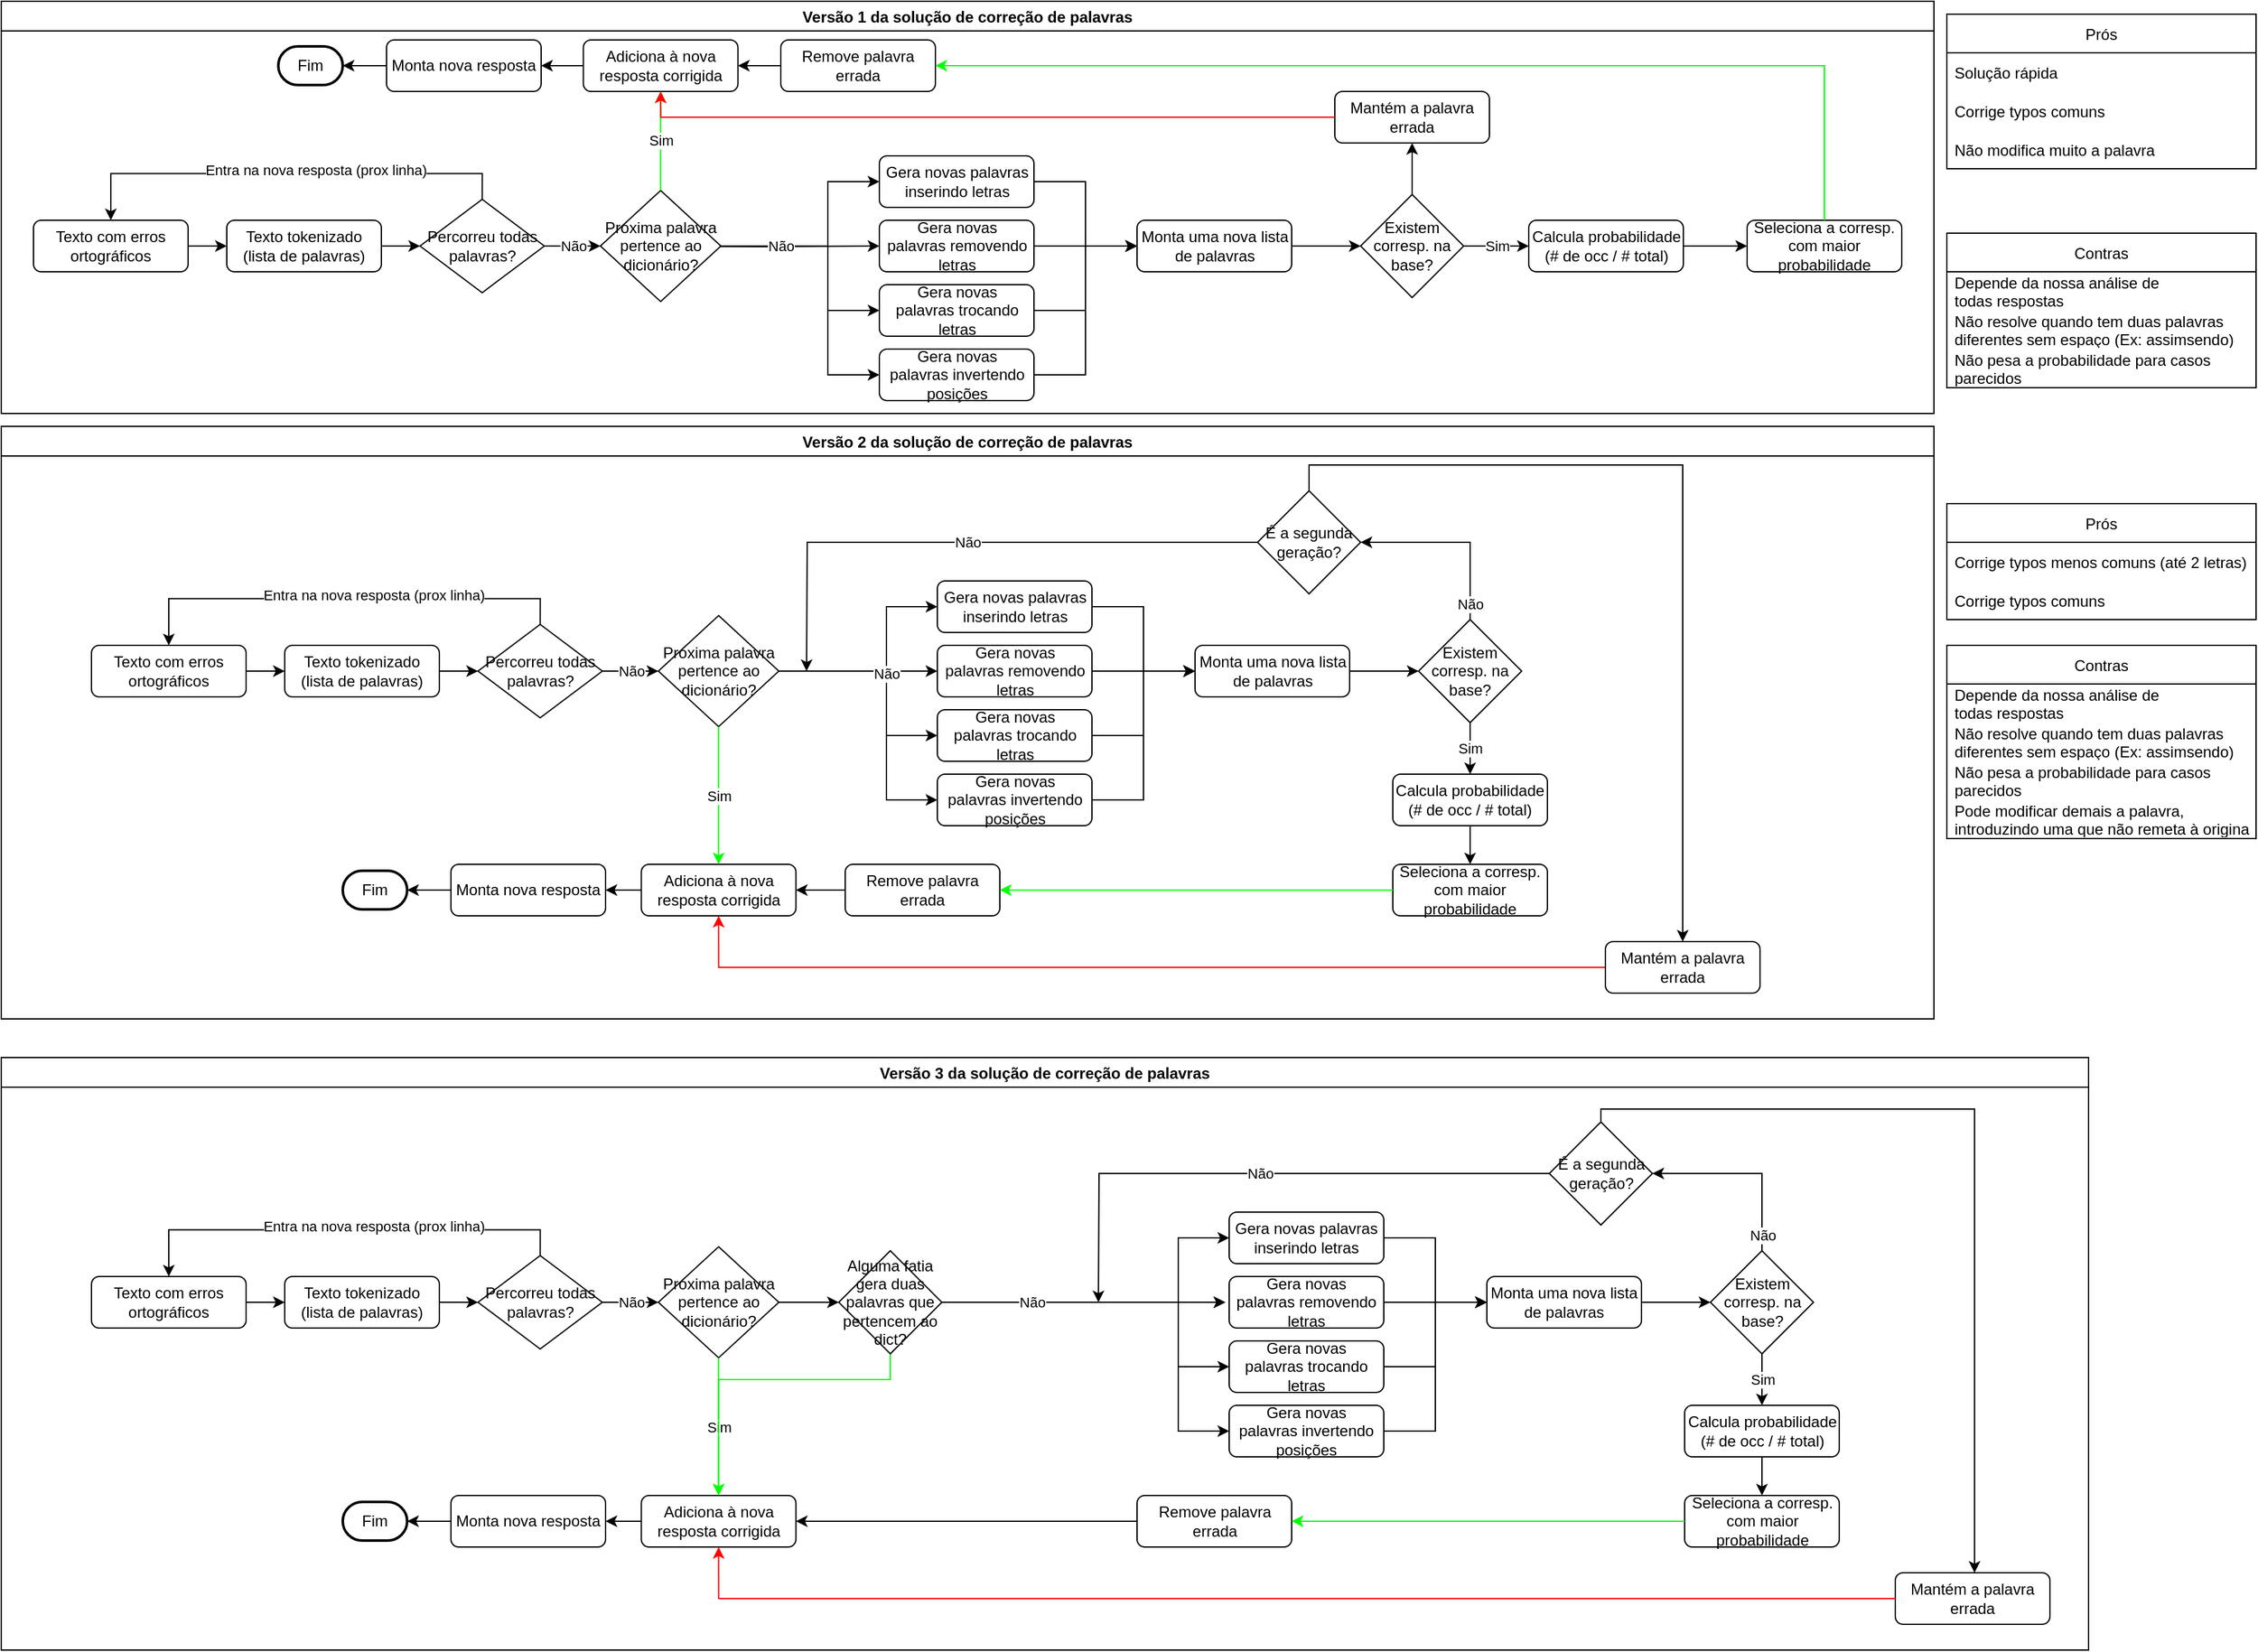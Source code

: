 <mxfile version="18.0.5" type="github">
  <diagram id="C5RBs43oDa-KdzZeNtuy" name="Page-1">
    <mxGraphModel dx="2062" dy="786" grid="1" gridSize="10" guides="1" tooltips="1" connect="1" arrows="1" fold="1" page="1" pageScale="1" pageWidth="827" pageHeight="1169" math="0" shadow="0">
      <root>
        <mxCell id="WIyWlLk6GJQsqaUBKTNV-0" />
        <mxCell id="WIyWlLk6GJQsqaUBKTNV-1" parent="WIyWlLk6GJQsqaUBKTNV-0" />
        <mxCell id="jRyCR43cnehhy56EYuYg-52" value="Versão 1 da solução de correção de palavras" style="swimlane;startSize=23;" vertex="1" parent="WIyWlLk6GJQsqaUBKTNV-1">
          <mxGeometry x="110" y="20" width="1500" height="320" as="geometry">
            <mxRectangle x="190" y="20" width="90" height="23" as="alternateBounds" />
          </mxGeometry>
        </mxCell>
        <mxCell id="WIyWlLk6GJQsqaUBKTNV-3" value="Texto com erros ortográficos" style="rounded=1;whiteSpace=wrap;html=1;fontSize=12;glass=0;strokeWidth=1;shadow=0;" parent="jRyCR43cnehhy56EYuYg-52" vertex="1">
          <mxGeometry x="25" y="170" width="120" height="40" as="geometry" />
        </mxCell>
        <mxCell id="jRyCR43cnehhy56EYuYg-1" value="Texto tokenizado (lista de palavras)" style="rounded=1;whiteSpace=wrap;html=1;fontSize=12;glass=0;strokeWidth=1;shadow=0;" vertex="1" parent="jRyCR43cnehhy56EYuYg-52">
          <mxGeometry x="175" y="170" width="120" height="40" as="geometry" />
        </mxCell>
        <mxCell id="jRyCR43cnehhy56EYuYg-2" value="" style="edgeStyle=orthogonalEdgeStyle;rounded=0;orthogonalLoop=1;jettySize=auto;html=1;" edge="1" parent="jRyCR43cnehhy56EYuYg-52" source="WIyWlLk6GJQsqaUBKTNV-3" target="jRyCR43cnehhy56EYuYg-1">
          <mxGeometry relative="1" as="geometry" />
        </mxCell>
        <mxCell id="jRyCR43cnehhy56EYuYg-9" style="edgeStyle=orthogonalEdgeStyle;rounded=0;orthogonalLoop=1;jettySize=auto;html=1;exitX=0.5;exitY=0;exitDx=0;exitDy=0;entryX=0.5;entryY=0;entryDx=0;entryDy=0;" edge="1" parent="jRyCR43cnehhy56EYuYg-52" source="jRyCR43cnehhy56EYuYg-5" target="WIyWlLk6GJQsqaUBKTNV-3">
          <mxGeometry relative="1" as="geometry" />
        </mxCell>
        <mxCell id="jRyCR43cnehhy56EYuYg-10" value="Entra na nova resposta (prox linha)" style="edgeLabel;html=1;align=center;verticalAlign=middle;resizable=0;points=[];" vertex="1" connectable="0" parent="jRyCR43cnehhy56EYuYg-9">
          <mxGeometry x="-0.128" y="-3" relative="1" as="geometry">
            <mxPoint as="offset" />
          </mxGeometry>
        </mxCell>
        <mxCell id="jRyCR43cnehhy56EYuYg-5" value="Percorreu todas palavras?" style="rhombus;whiteSpace=wrap;html=1;" vertex="1" parent="jRyCR43cnehhy56EYuYg-52">
          <mxGeometry x="325" y="153.75" width="96.5" height="72.5" as="geometry" />
        </mxCell>
        <mxCell id="jRyCR43cnehhy56EYuYg-4" value="" style="edgeStyle=orthogonalEdgeStyle;rounded=0;orthogonalLoop=1;jettySize=auto;html=1;entryX=0;entryY=0.5;entryDx=0;entryDy=0;" edge="1" parent="jRyCR43cnehhy56EYuYg-52" source="jRyCR43cnehhy56EYuYg-1" target="jRyCR43cnehhy56EYuYg-5">
          <mxGeometry relative="1" as="geometry">
            <mxPoint x="395" y="190" as="targetPoint" />
          </mxGeometry>
        </mxCell>
        <mxCell id="jRyCR43cnehhy56EYuYg-6" value="Gera novas palavras inserindo letras" style="rounded=1;whiteSpace=wrap;html=1;" vertex="1" parent="jRyCR43cnehhy56EYuYg-52">
          <mxGeometry x="681.5" y="120" width="120" height="40" as="geometry" />
        </mxCell>
        <mxCell id="jRyCR43cnehhy56EYuYg-11" value="Gera novas palavras&amp;nbsp;removendo letras" style="rounded=1;whiteSpace=wrap;html=1;" vertex="1" parent="jRyCR43cnehhy56EYuYg-52">
          <mxGeometry x="681.5" y="170" width="120" height="40" as="geometry" />
        </mxCell>
        <mxCell id="jRyCR43cnehhy56EYuYg-12" value="Gera novas palavras&amp;nbsp;trocando letras" style="rounded=1;whiteSpace=wrap;html=1;" vertex="1" parent="jRyCR43cnehhy56EYuYg-52">
          <mxGeometry x="681.5" y="220" width="120" height="40" as="geometry" />
        </mxCell>
        <mxCell id="jRyCR43cnehhy56EYuYg-15" value="Gera novas palavras&amp;nbsp;invertendo posições" style="rounded=1;whiteSpace=wrap;html=1;" vertex="1" parent="jRyCR43cnehhy56EYuYg-52">
          <mxGeometry x="681.5" y="270" width="120" height="40" as="geometry" />
        </mxCell>
        <mxCell id="jRyCR43cnehhy56EYuYg-17" value="Monta uma nova lista de palavras" style="rounded=1;whiteSpace=wrap;html=1;" vertex="1" parent="jRyCR43cnehhy56EYuYg-52">
          <mxGeometry x="881.5" y="170" width="120" height="40" as="geometry" />
        </mxCell>
        <mxCell id="jRyCR43cnehhy56EYuYg-21" style="edgeStyle=orthogonalEdgeStyle;rounded=0;orthogonalLoop=1;jettySize=auto;html=1;exitX=1;exitY=0.5;exitDx=0;exitDy=0;entryX=0;entryY=0.5;entryDx=0;entryDy=0;" edge="1" parent="jRyCR43cnehhy56EYuYg-52" source="jRyCR43cnehhy56EYuYg-6" target="jRyCR43cnehhy56EYuYg-17">
          <mxGeometry relative="1" as="geometry" />
        </mxCell>
        <mxCell id="jRyCR43cnehhy56EYuYg-20" style="edgeStyle=orthogonalEdgeStyle;rounded=0;orthogonalLoop=1;jettySize=auto;html=1;exitX=1;exitY=0.5;exitDx=0;exitDy=0;entryX=0;entryY=0.5;entryDx=0;entryDy=0;" edge="1" parent="jRyCR43cnehhy56EYuYg-52" source="jRyCR43cnehhy56EYuYg-11" target="jRyCR43cnehhy56EYuYg-17">
          <mxGeometry relative="1" as="geometry" />
        </mxCell>
        <mxCell id="jRyCR43cnehhy56EYuYg-19" value="" style="edgeStyle=orthogonalEdgeStyle;rounded=0;orthogonalLoop=1;jettySize=auto;html=1;entryX=0;entryY=0.5;entryDx=0;entryDy=0;" edge="1" parent="jRyCR43cnehhy56EYuYg-52" source="jRyCR43cnehhy56EYuYg-12" target="jRyCR43cnehhy56EYuYg-17">
          <mxGeometry relative="1" as="geometry" />
        </mxCell>
        <mxCell id="jRyCR43cnehhy56EYuYg-18" style="edgeStyle=orthogonalEdgeStyle;rounded=0;orthogonalLoop=1;jettySize=auto;html=1;exitX=1;exitY=0.5;exitDx=0;exitDy=0;entryX=0;entryY=0.5;entryDx=0;entryDy=0;" edge="1" parent="jRyCR43cnehhy56EYuYg-52" source="jRyCR43cnehhy56EYuYg-15" target="jRyCR43cnehhy56EYuYg-17">
          <mxGeometry relative="1" as="geometry" />
        </mxCell>
        <mxCell id="jRyCR43cnehhy56EYuYg-30" style="edgeStyle=orthogonalEdgeStyle;rounded=0;orthogonalLoop=1;jettySize=auto;html=1;exitX=1;exitY=0.5;exitDx=0;exitDy=0;entryX=0;entryY=0.5;entryDx=0;entryDy=0;" edge="1" parent="jRyCR43cnehhy56EYuYg-52" target="jRyCR43cnehhy56EYuYg-11">
          <mxGeometry relative="1" as="geometry">
            <mxPoint x="495" y="190.005" as="sourcePoint" />
            <mxPoint x="671.5" y="150" as="targetPoint" />
            <Array as="points" />
          </mxGeometry>
        </mxCell>
        <mxCell id="jRyCR43cnehhy56EYuYg-31" style="edgeStyle=orthogonalEdgeStyle;rounded=0;orthogonalLoop=1;jettySize=auto;html=1;exitX=1;exitY=0.5;exitDx=0;exitDy=0;" edge="1" parent="jRyCR43cnehhy56EYuYg-52" target="jRyCR43cnehhy56EYuYg-6">
          <mxGeometry relative="1" as="geometry">
            <mxPoint x="495" y="190.005" as="sourcePoint" />
            <Array as="points">
              <mxPoint x="641.5" y="190" />
              <mxPoint x="641.5" y="140" />
            </Array>
          </mxGeometry>
        </mxCell>
        <mxCell id="jRyCR43cnehhy56EYuYg-32" style="edgeStyle=orthogonalEdgeStyle;rounded=0;orthogonalLoop=1;jettySize=auto;html=1;exitX=1;exitY=0.5;exitDx=0;exitDy=0;entryX=0;entryY=0.5;entryDx=0;entryDy=0;" edge="1" parent="jRyCR43cnehhy56EYuYg-52" target="jRyCR43cnehhy56EYuYg-12">
          <mxGeometry relative="1" as="geometry">
            <mxPoint x="495" y="190.005" as="sourcePoint" />
            <Array as="points">
              <mxPoint x="641.5" y="190" />
              <mxPoint x="641.5" y="240" />
            </Array>
          </mxGeometry>
        </mxCell>
        <mxCell id="jRyCR43cnehhy56EYuYg-33" value="Não" style="edgeStyle=orthogonalEdgeStyle;rounded=0;orthogonalLoop=1;jettySize=auto;html=1;exitX=1;exitY=0.5;exitDx=0;exitDy=0;entryX=0;entryY=0.5;entryDx=0;entryDy=0;" edge="1" parent="jRyCR43cnehhy56EYuYg-52" target="jRyCR43cnehhy56EYuYg-15">
          <mxGeometry x="-0.232" relative="1" as="geometry">
            <mxPoint x="495" y="190.005" as="sourcePoint" />
            <Array as="points">
              <mxPoint x="641.5" y="190" />
              <mxPoint x="641.5" y="290" />
            </Array>
            <mxPoint as="offset" />
          </mxGeometry>
        </mxCell>
        <mxCell id="jRyCR43cnehhy56EYuYg-26" value="Próxima palavra pertence ao dicionário?" style="rhombus;whiteSpace=wrap;html=1;" vertex="1" parent="jRyCR43cnehhy56EYuYg-52">
          <mxGeometry x="465" y="146.88" width="93.5" height="86.25" as="geometry" />
        </mxCell>
        <mxCell id="jRyCR43cnehhy56EYuYg-27" value="Não" style="edgeStyle=orthogonalEdgeStyle;rounded=0;orthogonalLoop=1;jettySize=auto;html=1;" edge="1" parent="jRyCR43cnehhy56EYuYg-52" source="jRyCR43cnehhy56EYuYg-5" target="jRyCR43cnehhy56EYuYg-26">
          <mxGeometry relative="1" as="geometry" />
        </mxCell>
        <mxCell id="jRyCR43cnehhy56EYuYg-34" value="Existem corresp. na base?" style="rhombus;whiteSpace=wrap;html=1;" vertex="1" parent="jRyCR43cnehhy56EYuYg-52">
          <mxGeometry x="1055" y="150" width="80" height="80" as="geometry" />
        </mxCell>
        <mxCell id="jRyCR43cnehhy56EYuYg-35" value="" style="edgeStyle=orthogonalEdgeStyle;rounded=0;orthogonalLoop=1;jettySize=auto;html=1;" edge="1" parent="jRyCR43cnehhy56EYuYg-52" source="jRyCR43cnehhy56EYuYg-17" target="jRyCR43cnehhy56EYuYg-34">
          <mxGeometry relative="1" as="geometry" />
        </mxCell>
        <mxCell id="jRyCR43cnehhy56EYuYg-36" value="Calcula probabilidade (# de occ / # total)" style="rounded=1;whiteSpace=wrap;html=1;" vertex="1" parent="jRyCR43cnehhy56EYuYg-52">
          <mxGeometry x="1185.5" y="170" width="120" height="40" as="geometry" />
        </mxCell>
        <mxCell id="jRyCR43cnehhy56EYuYg-37" value="Sim" style="edgeStyle=orthogonalEdgeStyle;rounded=0;orthogonalLoop=1;jettySize=auto;html=1;" edge="1" parent="jRyCR43cnehhy56EYuYg-52" source="jRyCR43cnehhy56EYuYg-34" target="jRyCR43cnehhy56EYuYg-36">
          <mxGeometry relative="1" as="geometry" />
        </mxCell>
        <mxCell id="jRyCR43cnehhy56EYuYg-38" value="Seleciona a corresp. com maior probabilidade" style="whiteSpace=wrap;html=1;rounded=1;" vertex="1" parent="jRyCR43cnehhy56EYuYg-52">
          <mxGeometry x="1355" y="170" width="120" height="40" as="geometry" />
        </mxCell>
        <mxCell id="jRyCR43cnehhy56EYuYg-39" value="" style="edgeStyle=orthogonalEdgeStyle;rounded=0;orthogonalLoop=1;jettySize=auto;html=1;" edge="1" parent="jRyCR43cnehhy56EYuYg-52" source="jRyCR43cnehhy56EYuYg-36" target="jRyCR43cnehhy56EYuYg-38">
          <mxGeometry relative="1" as="geometry" />
        </mxCell>
        <mxCell id="jRyCR43cnehhy56EYuYg-40" value="Adiciona à nova resposta corrigida" style="rounded=1;whiteSpace=wrap;html=1;fontSize=12;glass=0;strokeWidth=1;shadow=0;" vertex="1" parent="jRyCR43cnehhy56EYuYg-52">
          <mxGeometry x="451.75" y="30" width="120" height="40" as="geometry" />
        </mxCell>
        <mxCell id="jRyCR43cnehhy56EYuYg-28" value="Sim" style="edgeStyle=orthogonalEdgeStyle;rounded=0;orthogonalLoop=1;jettySize=auto;html=1;exitX=0.5;exitY=0;exitDx=0;exitDy=0;entryX=0.5;entryY=1;entryDx=0;entryDy=0;strokeColor=#00FF00;" edge="1" parent="jRyCR43cnehhy56EYuYg-52" source="jRyCR43cnehhy56EYuYg-26" target="jRyCR43cnehhy56EYuYg-40">
          <mxGeometry relative="1" as="geometry" />
        </mxCell>
        <mxCell id="jRyCR43cnehhy56EYuYg-42" value="Monta nova resposta" style="rounded=1;whiteSpace=wrap;html=1;fontSize=12;glass=0;strokeWidth=1;shadow=0;" vertex="1" parent="jRyCR43cnehhy56EYuYg-52">
          <mxGeometry x="299" y="30" width="120" height="40" as="geometry" />
        </mxCell>
        <mxCell id="jRyCR43cnehhy56EYuYg-43" style="edgeStyle=orthogonalEdgeStyle;rounded=0;orthogonalLoop=1;jettySize=auto;html=1;exitX=0;exitY=0.5;exitDx=0;exitDy=0;entryX=1;entryY=0.5;entryDx=0;entryDy=0;" edge="1" parent="jRyCR43cnehhy56EYuYg-52" source="jRyCR43cnehhy56EYuYg-40" target="jRyCR43cnehhy56EYuYg-42">
          <mxGeometry relative="1" as="geometry" />
        </mxCell>
        <mxCell id="jRyCR43cnehhy56EYuYg-45" style="edgeStyle=orthogonalEdgeStyle;rounded=0;orthogonalLoop=1;jettySize=auto;html=1;exitX=0;exitY=0.5;exitDx=0;exitDy=0;entryX=1;entryY=0.5;entryDx=0;entryDy=0;" edge="1" parent="jRyCR43cnehhy56EYuYg-52" source="jRyCR43cnehhy56EYuYg-44" target="jRyCR43cnehhy56EYuYg-40">
          <mxGeometry relative="1" as="geometry" />
        </mxCell>
        <mxCell id="jRyCR43cnehhy56EYuYg-44" value="Remove palavra errada" style="rounded=1;whiteSpace=wrap;html=1;fontSize=12;glass=0;strokeWidth=1;shadow=0;" vertex="1" parent="jRyCR43cnehhy56EYuYg-52">
          <mxGeometry x="605" y="30" width="120" height="40" as="geometry" />
        </mxCell>
        <mxCell id="jRyCR43cnehhy56EYuYg-46" style="edgeStyle=orthogonalEdgeStyle;rounded=0;orthogonalLoop=1;jettySize=auto;html=1;exitX=0.5;exitY=0;exitDx=0;exitDy=0;entryX=1;entryY=0.5;entryDx=0;entryDy=0;strokeColor=#00FF00;" edge="1" parent="jRyCR43cnehhy56EYuYg-52" source="jRyCR43cnehhy56EYuYg-38" target="jRyCR43cnehhy56EYuYg-44">
          <mxGeometry relative="1" as="geometry" />
        </mxCell>
        <mxCell id="jRyCR43cnehhy56EYuYg-47" value="Fim" style="strokeWidth=2;html=1;shape=mxgraph.flowchart.terminator;whiteSpace=wrap;" vertex="1" parent="jRyCR43cnehhy56EYuYg-52">
          <mxGeometry x="215" y="35" width="50" height="30" as="geometry" />
        </mxCell>
        <mxCell id="jRyCR43cnehhy56EYuYg-48" style="edgeStyle=orthogonalEdgeStyle;rounded=0;orthogonalLoop=1;jettySize=auto;html=1;exitX=0;exitY=0.5;exitDx=0;exitDy=0;entryX=1;entryY=0.5;entryDx=0;entryDy=0;entryPerimeter=0;" edge="1" parent="jRyCR43cnehhy56EYuYg-52" source="jRyCR43cnehhy56EYuYg-42" target="jRyCR43cnehhy56EYuYg-47">
          <mxGeometry relative="1" as="geometry" />
        </mxCell>
        <mxCell id="jRyCR43cnehhy56EYuYg-49" value="Mantém a palavra errada" style="rounded=1;whiteSpace=wrap;html=1;fontSize=12;glass=0;strokeWidth=1;shadow=0;" vertex="1" parent="jRyCR43cnehhy56EYuYg-52">
          <mxGeometry x="1035" y="70" width="120" height="40" as="geometry" />
        </mxCell>
        <mxCell id="jRyCR43cnehhy56EYuYg-50" style="edgeStyle=orthogonalEdgeStyle;rounded=0;orthogonalLoop=1;jettySize=auto;html=1;exitX=0.5;exitY=0;exitDx=0;exitDy=0;entryX=0.5;entryY=1;entryDx=0;entryDy=0;" edge="1" parent="jRyCR43cnehhy56EYuYg-52" source="jRyCR43cnehhy56EYuYg-34" target="jRyCR43cnehhy56EYuYg-49">
          <mxGeometry relative="1" as="geometry" />
        </mxCell>
        <mxCell id="jRyCR43cnehhy56EYuYg-51" style="edgeStyle=orthogonalEdgeStyle;rounded=0;orthogonalLoop=1;jettySize=auto;html=1;exitX=0;exitY=0.5;exitDx=0;exitDy=0;entryX=0.5;entryY=1;entryDx=0;entryDy=0;strokeColor=#FF0000;" edge="1" parent="jRyCR43cnehhy56EYuYg-52" source="jRyCR43cnehhy56EYuYg-49" target="jRyCR43cnehhy56EYuYg-40">
          <mxGeometry relative="1" as="geometry">
            <Array as="points">
              <mxPoint x="512" y="90" />
            </Array>
          </mxGeometry>
        </mxCell>
        <mxCell id="jRyCR43cnehhy56EYuYg-53" value="Versão 2 da solução de correção de palavras" style="swimlane;startSize=23;" vertex="1" parent="WIyWlLk6GJQsqaUBKTNV-1">
          <mxGeometry x="110" y="350" width="1500" height="460" as="geometry">
            <mxRectangle x="110" y="350" width="90" height="23" as="alternateBounds" />
          </mxGeometry>
        </mxCell>
        <mxCell id="jRyCR43cnehhy56EYuYg-179" value="Texto com erros ortográficos" style="rounded=1;whiteSpace=wrap;html=1;fontSize=12;glass=0;strokeWidth=1;shadow=0;" vertex="1" parent="jRyCR43cnehhy56EYuYg-53">
          <mxGeometry x="70" y="170" width="120" height="40" as="geometry" />
        </mxCell>
        <mxCell id="jRyCR43cnehhy56EYuYg-180" value="Texto tokenizado (lista de palavras)" style="rounded=1;whiteSpace=wrap;html=1;fontSize=12;glass=0;strokeWidth=1;shadow=0;" vertex="1" parent="jRyCR43cnehhy56EYuYg-53">
          <mxGeometry x="220" y="170" width="120" height="40" as="geometry" />
        </mxCell>
        <mxCell id="jRyCR43cnehhy56EYuYg-181" value="" style="edgeStyle=orthogonalEdgeStyle;rounded=0;orthogonalLoop=1;jettySize=auto;html=1;" edge="1" source="jRyCR43cnehhy56EYuYg-179" target="jRyCR43cnehhy56EYuYg-180" parent="jRyCR43cnehhy56EYuYg-53">
          <mxGeometry relative="1" as="geometry" />
        </mxCell>
        <mxCell id="jRyCR43cnehhy56EYuYg-182" style="edgeStyle=orthogonalEdgeStyle;rounded=0;orthogonalLoop=1;jettySize=auto;html=1;exitX=0.5;exitY=0;exitDx=0;exitDy=0;entryX=0.5;entryY=0;entryDx=0;entryDy=0;" edge="1" source="jRyCR43cnehhy56EYuYg-184" target="jRyCR43cnehhy56EYuYg-179" parent="jRyCR43cnehhy56EYuYg-53">
          <mxGeometry relative="1" as="geometry" />
        </mxCell>
        <mxCell id="jRyCR43cnehhy56EYuYg-183" value="Entra na nova resposta (prox linha)" style="edgeLabel;html=1;align=center;verticalAlign=middle;resizable=0;points=[];" vertex="1" connectable="0" parent="jRyCR43cnehhy56EYuYg-182">
          <mxGeometry x="-0.128" y="-3" relative="1" as="geometry">
            <mxPoint as="offset" />
          </mxGeometry>
        </mxCell>
        <mxCell id="jRyCR43cnehhy56EYuYg-184" value="Percorreu todas palavras?" style="rhombus;whiteSpace=wrap;html=1;" vertex="1" parent="jRyCR43cnehhy56EYuYg-53">
          <mxGeometry x="370" y="153.75" width="96.5" height="72.5" as="geometry" />
        </mxCell>
        <mxCell id="jRyCR43cnehhy56EYuYg-185" value="" style="edgeStyle=orthogonalEdgeStyle;rounded=0;orthogonalLoop=1;jettySize=auto;html=1;entryX=0;entryY=0.5;entryDx=0;entryDy=0;" edge="1" source="jRyCR43cnehhy56EYuYg-180" target="jRyCR43cnehhy56EYuYg-184" parent="jRyCR43cnehhy56EYuYg-53">
          <mxGeometry relative="1" as="geometry">
            <mxPoint x="440" y="190" as="targetPoint" />
          </mxGeometry>
        </mxCell>
        <mxCell id="jRyCR43cnehhy56EYuYg-186" value="Gera novas palavras inserindo letras" style="rounded=1;whiteSpace=wrap;html=1;" vertex="1" parent="jRyCR43cnehhy56EYuYg-53">
          <mxGeometry x="726.5" y="120" width="120" height="40" as="geometry" />
        </mxCell>
        <mxCell id="jRyCR43cnehhy56EYuYg-187" value="Gera novas palavras&amp;nbsp;removendo letras" style="rounded=1;whiteSpace=wrap;html=1;" vertex="1" parent="jRyCR43cnehhy56EYuYg-53">
          <mxGeometry x="726.5" y="170" width="120" height="40" as="geometry" />
        </mxCell>
        <mxCell id="jRyCR43cnehhy56EYuYg-188" value="Gera novas palavras&amp;nbsp;trocando letras" style="rounded=1;whiteSpace=wrap;html=1;" vertex="1" parent="jRyCR43cnehhy56EYuYg-53">
          <mxGeometry x="726.5" y="220" width="120" height="40" as="geometry" />
        </mxCell>
        <mxCell id="jRyCR43cnehhy56EYuYg-189" value="Gera novas palavras&amp;nbsp;invertendo posições" style="rounded=1;whiteSpace=wrap;html=1;" vertex="1" parent="jRyCR43cnehhy56EYuYg-53">
          <mxGeometry x="726.5" y="270" width="120" height="40" as="geometry" />
        </mxCell>
        <mxCell id="jRyCR43cnehhy56EYuYg-190" value="Monta uma nova lista de palavras" style="rounded=1;whiteSpace=wrap;html=1;" vertex="1" parent="jRyCR43cnehhy56EYuYg-53">
          <mxGeometry x="926.5" y="170" width="120" height="40" as="geometry" />
        </mxCell>
        <mxCell id="jRyCR43cnehhy56EYuYg-191" style="edgeStyle=orthogonalEdgeStyle;rounded=0;orthogonalLoop=1;jettySize=auto;html=1;exitX=1;exitY=0.5;exitDx=0;exitDy=0;entryX=0;entryY=0.5;entryDx=0;entryDy=0;" edge="1" source="jRyCR43cnehhy56EYuYg-186" target="jRyCR43cnehhy56EYuYg-190" parent="jRyCR43cnehhy56EYuYg-53">
          <mxGeometry relative="1" as="geometry" />
        </mxCell>
        <mxCell id="jRyCR43cnehhy56EYuYg-192" style="edgeStyle=orthogonalEdgeStyle;rounded=0;orthogonalLoop=1;jettySize=auto;html=1;exitX=1;exitY=0.5;exitDx=0;exitDy=0;entryX=0;entryY=0.5;entryDx=0;entryDy=0;" edge="1" source="jRyCR43cnehhy56EYuYg-187" target="jRyCR43cnehhy56EYuYg-190" parent="jRyCR43cnehhy56EYuYg-53">
          <mxGeometry relative="1" as="geometry" />
        </mxCell>
        <mxCell id="jRyCR43cnehhy56EYuYg-193" value="" style="edgeStyle=orthogonalEdgeStyle;rounded=0;orthogonalLoop=1;jettySize=auto;html=1;entryX=0;entryY=0.5;entryDx=0;entryDy=0;" edge="1" source="jRyCR43cnehhy56EYuYg-188" target="jRyCR43cnehhy56EYuYg-190" parent="jRyCR43cnehhy56EYuYg-53">
          <mxGeometry relative="1" as="geometry" />
        </mxCell>
        <mxCell id="jRyCR43cnehhy56EYuYg-194" style="edgeStyle=orthogonalEdgeStyle;rounded=0;orthogonalLoop=1;jettySize=auto;html=1;exitX=1;exitY=0.5;exitDx=0;exitDy=0;entryX=0;entryY=0.5;entryDx=0;entryDy=0;" edge="1" source="jRyCR43cnehhy56EYuYg-189" target="jRyCR43cnehhy56EYuYg-190" parent="jRyCR43cnehhy56EYuYg-53">
          <mxGeometry relative="1" as="geometry" />
        </mxCell>
        <mxCell id="jRyCR43cnehhy56EYuYg-195" style="edgeStyle=orthogonalEdgeStyle;rounded=0;orthogonalLoop=1;jettySize=auto;html=1;exitX=1;exitY=0.5;exitDx=0;exitDy=0;entryX=0;entryY=0.5;entryDx=0;entryDy=0;" edge="1" target="jRyCR43cnehhy56EYuYg-187" parent="jRyCR43cnehhy56EYuYg-53" source="jRyCR43cnehhy56EYuYg-199">
          <mxGeometry relative="1" as="geometry">
            <mxPoint x="650" y="540.005" as="sourcePoint" />
            <mxPoint x="716.5" y="150" as="targetPoint" />
            <Array as="points" />
          </mxGeometry>
        </mxCell>
        <mxCell id="jRyCR43cnehhy56EYuYg-196" style="edgeStyle=orthogonalEdgeStyle;rounded=0;orthogonalLoop=1;jettySize=auto;html=1;exitX=1;exitY=0.5;exitDx=0;exitDy=0;" edge="1" target="jRyCR43cnehhy56EYuYg-186" parent="jRyCR43cnehhy56EYuYg-53" source="jRyCR43cnehhy56EYuYg-199">
          <mxGeometry relative="1" as="geometry">
            <mxPoint x="650" y="540.005" as="sourcePoint" />
            <Array as="points">
              <mxPoint x="687" y="190" />
              <mxPoint x="687" y="140" />
            </Array>
          </mxGeometry>
        </mxCell>
        <mxCell id="jRyCR43cnehhy56EYuYg-197" style="edgeStyle=orthogonalEdgeStyle;rounded=0;orthogonalLoop=1;jettySize=auto;html=1;exitX=1;exitY=0.5;exitDx=0;exitDy=0;entryX=0;entryY=0.5;entryDx=0;entryDy=0;" edge="1" target="jRyCR43cnehhy56EYuYg-188" parent="jRyCR43cnehhy56EYuYg-53" source="jRyCR43cnehhy56EYuYg-199">
          <mxGeometry relative="1" as="geometry">
            <mxPoint x="650" y="540.005" as="sourcePoint" />
            <Array as="points">
              <mxPoint x="687" y="190" />
              <mxPoint x="687" y="240" />
            </Array>
          </mxGeometry>
        </mxCell>
        <mxCell id="jRyCR43cnehhy56EYuYg-198" value="Não" style="edgeStyle=orthogonalEdgeStyle;rounded=0;orthogonalLoop=1;jettySize=auto;html=1;exitX=1;exitY=0.5;exitDx=0;exitDy=0;entryX=0;entryY=0.5;entryDx=0;entryDy=0;" edge="1" target="jRyCR43cnehhy56EYuYg-189" parent="jRyCR43cnehhy56EYuYg-53" source="jRyCR43cnehhy56EYuYg-199">
          <mxGeometry x="-0.232" relative="1" as="geometry">
            <mxPoint x="650" y="540.005" as="sourcePoint" />
            <Array as="points">
              <mxPoint x="687" y="190" />
              <mxPoint x="687" y="290" />
            </Array>
            <mxPoint as="offset" />
          </mxGeometry>
        </mxCell>
        <mxCell id="jRyCR43cnehhy56EYuYg-199" value="Próxima palavra pertence ao dicionário?" style="rhombus;whiteSpace=wrap;html=1;" vertex="1" parent="jRyCR43cnehhy56EYuYg-53">
          <mxGeometry x="510" y="146.88" width="93.5" height="86.25" as="geometry" />
        </mxCell>
        <mxCell id="jRyCR43cnehhy56EYuYg-200" value="Não" style="edgeStyle=orthogonalEdgeStyle;rounded=0;orthogonalLoop=1;jettySize=auto;html=1;" edge="1" source="jRyCR43cnehhy56EYuYg-184" target="jRyCR43cnehhy56EYuYg-199" parent="jRyCR43cnehhy56EYuYg-53">
          <mxGeometry relative="1" as="geometry" />
        </mxCell>
        <mxCell id="jRyCR43cnehhy56EYuYg-201" value="Existem corresp. na base?" style="rhombus;whiteSpace=wrap;html=1;" vertex="1" parent="jRyCR43cnehhy56EYuYg-53">
          <mxGeometry x="1100" y="150" width="80" height="80" as="geometry" />
        </mxCell>
        <mxCell id="jRyCR43cnehhy56EYuYg-202" value="" style="edgeStyle=orthogonalEdgeStyle;rounded=0;orthogonalLoop=1;jettySize=auto;html=1;" edge="1" source="jRyCR43cnehhy56EYuYg-190" target="jRyCR43cnehhy56EYuYg-201" parent="jRyCR43cnehhy56EYuYg-53">
          <mxGeometry relative="1" as="geometry" />
        </mxCell>
        <mxCell id="jRyCR43cnehhy56EYuYg-203" value="Calcula probabilidade (# de occ / # total)" style="rounded=1;whiteSpace=wrap;html=1;" vertex="1" parent="jRyCR43cnehhy56EYuYg-53">
          <mxGeometry x="1080" y="270" width="120" height="40" as="geometry" />
        </mxCell>
        <mxCell id="jRyCR43cnehhy56EYuYg-204" value="Sim" style="edgeStyle=orthogonalEdgeStyle;rounded=0;orthogonalLoop=1;jettySize=auto;html=1;" edge="1" source="jRyCR43cnehhy56EYuYg-201" target="jRyCR43cnehhy56EYuYg-203" parent="jRyCR43cnehhy56EYuYg-53">
          <mxGeometry relative="1" as="geometry" />
        </mxCell>
        <mxCell id="jRyCR43cnehhy56EYuYg-205" value="Seleciona a corresp. com maior probabilidade" style="whiteSpace=wrap;html=1;rounded=1;" vertex="1" parent="jRyCR43cnehhy56EYuYg-53">
          <mxGeometry x="1080" y="340" width="120" height="40" as="geometry" />
        </mxCell>
        <mxCell id="jRyCR43cnehhy56EYuYg-206" value="" style="edgeStyle=orthogonalEdgeStyle;rounded=0;orthogonalLoop=1;jettySize=auto;html=1;" edge="1" source="jRyCR43cnehhy56EYuYg-203" target="jRyCR43cnehhy56EYuYg-205" parent="jRyCR43cnehhy56EYuYg-53">
          <mxGeometry relative="1" as="geometry" />
        </mxCell>
        <mxCell id="jRyCR43cnehhy56EYuYg-207" value="Não" style="edgeStyle=orthogonalEdgeStyle;rounded=0;orthogonalLoop=1;jettySize=auto;html=1;exitX=0.5;exitY=0;exitDx=0;exitDy=0;entryX=1;entryY=0.5;entryDx=0;entryDy=0;" edge="1" source="jRyCR43cnehhy56EYuYg-201" target="jRyCR43cnehhy56EYuYg-210" parent="jRyCR43cnehhy56EYuYg-53">
          <mxGeometry x="-0.826" relative="1" as="geometry">
            <mxPoint x="985" y="100" as="targetPoint" />
            <Array as="points">
              <mxPoint x="1140" y="90" />
            </Array>
            <mxPoint as="offset" />
          </mxGeometry>
        </mxCell>
        <mxCell id="jRyCR43cnehhy56EYuYg-208" value="Adiciona à nova resposta corrigida" style="rounded=1;whiteSpace=wrap;html=1;fontSize=12;glass=0;strokeWidth=1;shadow=0;" vertex="1" parent="jRyCR43cnehhy56EYuYg-53">
          <mxGeometry x="496.75" y="340" width="120" height="40" as="geometry" />
        </mxCell>
        <mxCell id="jRyCR43cnehhy56EYuYg-209" value="Sim" style="edgeStyle=orthogonalEdgeStyle;rounded=0;orthogonalLoop=1;jettySize=auto;html=1;exitX=0.5;exitY=1;exitDx=0;exitDy=0;entryX=0.5;entryY=0;entryDx=0;entryDy=0;strokeColor=#00FF00;" edge="1" source="jRyCR43cnehhy56EYuYg-199" target="jRyCR43cnehhy56EYuYg-208" parent="jRyCR43cnehhy56EYuYg-53">
          <mxGeometry relative="1" as="geometry" />
        </mxCell>
        <mxCell id="jRyCR43cnehhy56EYuYg-210" value="É a segunda geração?" style="rhombus;whiteSpace=wrap;html=1;" vertex="1" parent="jRyCR43cnehhy56EYuYg-53">
          <mxGeometry x="975" y="50" width="80" height="80" as="geometry" />
        </mxCell>
        <mxCell id="jRyCR43cnehhy56EYuYg-211" style="edgeStyle=orthogonalEdgeStyle;rounded=0;orthogonalLoop=1;jettySize=auto;html=1;exitX=0;exitY=0.5;exitDx=0;exitDy=0;entryX=0.5;entryY=1;entryDx=0;entryDy=0;strokeColor=#FF0000;" edge="1" source="jRyCR43cnehhy56EYuYg-212" target="jRyCR43cnehhy56EYuYg-208" parent="jRyCR43cnehhy56EYuYg-53">
          <mxGeometry relative="1" as="geometry" />
        </mxCell>
        <mxCell id="jRyCR43cnehhy56EYuYg-212" value="Mantém a palavra errada" style="rounded=1;whiteSpace=wrap;html=1;" vertex="1" parent="jRyCR43cnehhy56EYuYg-53">
          <mxGeometry x="1245" y="400" width="120" height="40" as="geometry" />
        </mxCell>
        <mxCell id="jRyCR43cnehhy56EYuYg-213" style="edgeStyle=orthogonalEdgeStyle;rounded=0;orthogonalLoop=1;jettySize=auto;html=1;exitX=0.5;exitY=0;exitDx=0;exitDy=0;strokeColor=#000000;entryX=0.5;entryY=0;entryDx=0;entryDy=0;" edge="1" source="jRyCR43cnehhy56EYuYg-210" target="jRyCR43cnehhy56EYuYg-212" parent="jRyCR43cnehhy56EYuYg-53">
          <mxGeometry relative="1" as="geometry">
            <mxPoint x="1305" y="270" as="targetPoint" />
          </mxGeometry>
        </mxCell>
        <mxCell id="jRyCR43cnehhy56EYuYg-214" value="Monta nova resposta" style="rounded=1;whiteSpace=wrap;html=1;fontSize=12;glass=0;strokeWidth=1;shadow=0;" vertex="1" parent="jRyCR43cnehhy56EYuYg-53">
          <mxGeometry x="349" y="340" width="120" height="40" as="geometry" />
        </mxCell>
        <mxCell id="jRyCR43cnehhy56EYuYg-215" style="edgeStyle=orthogonalEdgeStyle;rounded=0;orthogonalLoop=1;jettySize=auto;html=1;exitX=0;exitY=0.5;exitDx=0;exitDy=0;entryX=1;entryY=0.5;entryDx=0;entryDy=0;" edge="1" source="jRyCR43cnehhy56EYuYg-208" target="jRyCR43cnehhy56EYuYg-214" parent="jRyCR43cnehhy56EYuYg-53">
          <mxGeometry relative="1" as="geometry" />
        </mxCell>
        <mxCell id="jRyCR43cnehhy56EYuYg-216" style="edgeStyle=orthogonalEdgeStyle;rounded=0;orthogonalLoop=1;jettySize=auto;html=1;exitX=0;exitY=0.5;exitDx=0;exitDy=0;entryX=1;entryY=0.5;entryDx=0;entryDy=0;" edge="1" source="jRyCR43cnehhy56EYuYg-217" target="jRyCR43cnehhy56EYuYg-208" parent="jRyCR43cnehhy56EYuYg-53">
          <mxGeometry relative="1" as="geometry" />
        </mxCell>
        <mxCell id="jRyCR43cnehhy56EYuYg-217" value="Remove palavra errada" style="rounded=1;whiteSpace=wrap;html=1;fontSize=12;glass=0;strokeWidth=1;shadow=0;" vertex="1" parent="jRyCR43cnehhy56EYuYg-53">
          <mxGeometry x="655" y="340" width="120" height="40" as="geometry" />
        </mxCell>
        <mxCell id="jRyCR43cnehhy56EYuYg-218" value="Fim" style="strokeWidth=2;html=1;shape=mxgraph.flowchart.terminator;whiteSpace=wrap;" vertex="1" parent="jRyCR43cnehhy56EYuYg-53">
          <mxGeometry x="265" y="345" width="50" height="30" as="geometry" />
        </mxCell>
        <mxCell id="jRyCR43cnehhy56EYuYg-219" style="edgeStyle=orthogonalEdgeStyle;rounded=0;orthogonalLoop=1;jettySize=auto;html=1;exitX=0;exitY=0.5;exitDx=0;exitDy=0;entryX=1;entryY=0.5;entryDx=0;entryDy=0;entryPerimeter=0;" edge="1" source="jRyCR43cnehhy56EYuYg-214" target="jRyCR43cnehhy56EYuYg-218" parent="jRyCR43cnehhy56EYuYg-53">
          <mxGeometry relative="1" as="geometry" />
        </mxCell>
        <mxCell id="jRyCR43cnehhy56EYuYg-220" style="edgeStyle=orthogonalEdgeStyle;rounded=0;orthogonalLoop=1;jettySize=auto;html=1;exitX=0;exitY=0.5;exitDx=0;exitDy=0;entryX=1;entryY=0.5;entryDx=0;entryDy=0;strokeColor=#00FF00;" edge="1" source="jRyCR43cnehhy56EYuYg-205" target="jRyCR43cnehhy56EYuYg-217" parent="jRyCR43cnehhy56EYuYg-53">
          <mxGeometry relative="1" as="geometry">
            <Array as="points">
              <mxPoint x="1015" y="360" />
              <mxPoint x="1015" y="360" />
            </Array>
          </mxGeometry>
        </mxCell>
        <mxCell id="jRyCR43cnehhy56EYuYg-221" value="Não" style="edgeStyle=orthogonalEdgeStyle;rounded=0;orthogonalLoop=1;jettySize=auto;html=1;exitX=0;exitY=0.5;exitDx=0;exitDy=0;strokeColor=#000000;" edge="1" source="jRyCR43cnehhy56EYuYg-210" parent="jRyCR43cnehhy56EYuYg-53">
          <mxGeometry relative="1" as="geometry">
            <mxPoint x="625" y="190" as="targetPoint" />
          </mxGeometry>
        </mxCell>
        <mxCell id="jRyCR43cnehhy56EYuYg-162" value="Prós" style="swimlane;fontStyle=0;childLayout=stackLayout;horizontal=1;startSize=30;horizontalStack=0;resizeParent=1;resizeParentMax=0;resizeLast=0;collapsible=1;marginBottom=0;" vertex="1" parent="WIyWlLk6GJQsqaUBKTNV-1">
          <mxGeometry x="1620" y="30" width="240" height="120" as="geometry" />
        </mxCell>
        <mxCell id="jRyCR43cnehhy56EYuYg-163" value="Solução rápida" style="text;strokeColor=none;fillColor=none;align=left;verticalAlign=middle;spacingLeft=4;spacingRight=4;overflow=hidden;points=[[0,0.5],[1,0.5]];portConstraint=eastwest;rotatable=0;" vertex="1" parent="jRyCR43cnehhy56EYuYg-162">
          <mxGeometry y="30" width="240" height="30" as="geometry" />
        </mxCell>
        <mxCell id="jRyCR43cnehhy56EYuYg-164" value="Corrige typos comuns" style="text;strokeColor=none;fillColor=none;align=left;verticalAlign=middle;spacingLeft=4;spacingRight=4;overflow=hidden;points=[[0,0.5],[1,0.5]];portConstraint=eastwest;rotatable=0;" vertex="1" parent="jRyCR43cnehhy56EYuYg-162">
          <mxGeometry y="60" width="240" height="30" as="geometry" />
        </mxCell>
        <mxCell id="jRyCR43cnehhy56EYuYg-165" value="Não modifica muito a palavra" style="text;strokeColor=none;fillColor=none;align=left;verticalAlign=middle;spacingLeft=4;spacingRight=4;overflow=hidden;points=[[0,0.5],[1,0.5]];portConstraint=eastwest;rotatable=0;" vertex="1" parent="jRyCR43cnehhy56EYuYg-162">
          <mxGeometry y="90" width="240" height="30" as="geometry" />
        </mxCell>
        <mxCell id="jRyCR43cnehhy56EYuYg-166" value="Contras" style="swimlane;fontStyle=0;childLayout=stackLayout;horizontal=1;startSize=30;horizontalStack=0;resizeParent=1;resizeParentMax=0;resizeLast=0;collapsible=1;marginBottom=0;" vertex="1" parent="WIyWlLk6GJQsqaUBKTNV-1">
          <mxGeometry x="1620" y="200" width="240" height="120" as="geometry" />
        </mxCell>
        <mxCell id="jRyCR43cnehhy56EYuYg-167" value="Depende da nossa análise de &#xa;todas respostas&#xa;" style="text;strokeColor=none;fillColor=none;align=left;verticalAlign=middle;spacingLeft=4;spacingRight=4;overflow=hidden;points=[[0,0.5],[1,0.5]];portConstraint=eastwest;rotatable=0;" vertex="1" parent="jRyCR43cnehhy56EYuYg-166">
          <mxGeometry y="30" width="240" height="30" as="geometry" />
        </mxCell>
        <mxCell id="jRyCR43cnehhy56EYuYg-168" value="Não resolve quando tem duas palavras &#xa;diferentes sem espaço (Ex: assimsendo)" style="text;strokeColor=none;fillColor=none;align=left;verticalAlign=middle;spacingLeft=4;spacingRight=4;overflow=hidden;points=[[0,0.5],[1,0.5]];portConstraint=eastwest;rotatable=0;" vertex="1" parent="jRyCR43cnehhy56EYuYg-166">
          <mxGeometry y="60" width="240" height="30" as="geometry" />
        </mxCell>
        <mxCell id="jRyCR43cnehhy56EYuYg-169" value="Não pesa a probabilidade para casos &#xa;parecidos" style="text;strokeColor=none;fillColor=none;align=left;verticalAlign=middle;spacingLeft=4;spacingRight=4;overflow=hidden;points=[[0,0.5],[1,0.5]];portConstraint=eastwest;rotatable=0;" vertex="1" parent="jRyCR43cnehhy56EYuYg-166">
          <mxGeometry y="90" width="240" height="30" as="geometry" />
        </mxCell>
        <mxCell id="jRyCR43cnehhy56EYuYg-170" value="Prós" style="swimlane;fontStyle=0;childLayout=stackLayout;horizontal=1;startSize=30;horizontalStack=0;resizeParent=1;resizeParentMax=0;resizeLast=0;collapsible=1;marginBottom=0;" vertex="1" parent="WIyWlLk6GJQsqaUBKTNV-1">
          <mxGeometry x="1620" y="410" width="240" height="90" as="geometry">
            <mxRectangle x="1620" y="350" width="60" height="30" as="alternateBounds" />
          </mxGeometry>
        </mxCell>
        <mxCell id="jRyCR43cnehhy56EYuYg-171" value="Corrige typos menos comuns (até 2 letras)" style="text;strokeColor=none;fillColor=none;align=left;verticalAlign=middle;spacingLeft=4;spacingRight=4;overflow=hidden;points=[[0,0.5],[1,0.5]];portConstraint=eastwest;rotatable=0;" vertex="1" parent="jRyCR43cnehhy56EYuYg-170">
          <mxGeometry y="30" width="240" height="30" as="geometry" />
        </mxCell>
        <mxCell id="jRyCR43cnehhy56EYuYg-172" value="Corrige typos comuns" style="text;strokeColor=none;fillColor=none;align=left;verticalAlign=middle;spacingLeft=4;spacingRight=4;overflow=hidden;points=[[0,0.5],[1,0.5]];portConstraint=eastwest;rotatable=0;" vertex="1" parent="jRyCR43cnehhy56EYuYg-170">
          <mxGeometry y="60" width="240" height="30" as="geometry" />
        </mxCell>
        <mxCell id="jRyCR43cnehhy56EYuYg-174" value="Contras" style="swimlane;fontStyle=0;childLayout=stackLayout;horizontal=1;startSize=30;horizontalStack=0;resizeParent=1;resizeParentMax=0;resizeLast=0;collapsible=1;marginBottom=0;" vertex="1" parent="WIyWlLk6GJQsqaUBKTNV-1">
          <mxGeometry x="1620" y="520" width="240" height="150" as="geometry" />
        </mxCell>
        <mxCell id="jRyCR43cnehhy56EYuYg-175" value="Depende da nossa análise de &#xa;todas respostas" style="text;strokeColor=none;fillColor=none;align=left;verticalAlign=middle;spacingLeft=4;spacingRight=4;overflow=hidden;points=[[0,0.5],[1,0.5]];portConstraint=eastwest;rotatable=0;" vertex="1" parent="jRyCR43cnehhy56EYuYg-174">
          <mxGeometry y="30" width="240" height="30" as="geometry" />
        </mxCell>
        <mxCell id="jRyCR43cnehhy56EYuYg-176" value="Não resolve quando tem duas palavras &#xa;diferentes sem espaço (Ex: assimsendo)" style="text;strokeColor=none;fillColor=none;align=left;verticalAlign=middle;spacingLeft=4;spacingRight=4;overflow=hidden;points=[[0,0.5],[1,0.5]];portConstraint=eastwest;rotatable=0;" vertex="1" parent="jRyCR43cnehhy56EYuYg-174">
          <mxGeometry y="60" width="240" height="30" as="geometry" />
        </mxCell>
        <mxCell id="jRyCR43cnehhy56EYuYg-177" value="Não pesa a probabilidade para casos &#xa;parecidos" style="text;strokeColor=none;fillColor=none;align=left;verticalAlign=middle;spacingLeft=4;spacingRight=4;overflow=hidden;points=[[0,0.5],[1,0.5]];portConstraint=eastwest;rotatable=0;" vertex="1" parent="jRyCR43cnehhy56EYuYg-174">
          <mxGeometry y="90" width="240" height="30" as="geometry" />
        </mxCell>
        <mxCell id="jRyCR43cnehhy56EYuYg-178" value="Pode modificar demais a palavra, &#xa;introduzindo uma que não remeta à original" style="text;strokeColor=none;fillColor=none;align=left;verticalAlign=middle;spacingLeft=4;spacingRight=4;overflow=hidden;points=[[0,0.5],[1,0.5]];portConstraint=eastwest;rotatable=0;" vertex="1" parent="jRyCR43cnehhy56EYuYg-174">
          <mxGeometry y="120" width="240" height="30" as="geometry" />
        </mxCell>
        <mxCell id="jRyCR43cnehhy56EYuYg-269" style="rounded=0;orthogonalLoop=1;jettySize=auto;html=1;exitX=1;exitY=0.5;exitDx=0;exitDy=0;strokeColor=#000000;" edge="1" parent="WIyWlLk6GJQsqaUBKTNV-1" source="jRyCR43cnehhy56EYuYg-266">
          <mxGeometry relative="1" as="geometry">
            <mxPoint x="1060" y="1030" as="targetPoint" />
          </mxGeometry>
        </mxCell>
        <mxCell id="jRyCR43cnehhy56EYuYg-222" value="Versão 3 da solução de correção de palavras" style="swimlane;startSize=23;" vertex="1" parent="WIyWlLk6GJQsqaUBKTNV-1">
          <mxGeometry x="110" y="840" width="1620" height="460" as="geometry">
            <mxRectangle x="110" y="350" width="90" height="23" as="alternateBounds" />
          </mxGeometry>
        </mxCell>
        <mxCell id="jRyCR43cnehhy56EYuYg-223" value="Texto com erros ortográficos" style="rounded=1;whiteSpace=wrap;html=1;fontSize=12;glass=0;strokeWidth=1;shadow=0;" vertex="1" parent="jRyCR43cnehhy56EYuYg-222">
          <mxGeometry x="70" y="170" width="120" height="40" as="geometry" />
        </mxCell>
        <mxCell id="jRyCR43cnehhy56EYuYg-224" value="Texto tokenizado (lista de palavras)" style="rounded=1;whiteSpace=wrap;html=1;fontSize=12;glass=0;strokeWidth=1;shadow=0;" vertex="1" parent="jRyCR43cnehhy56EYuYg-222">
          <mxGeometry x="220" y="170" width="120" height="40" as="geometry" />
        </mxCell>
        <mxCell id="jRyCR43cnehhy56EYuYg-225" value="" style="edgeStyle=orthogonalEdgeStyle;rounded=0;orthogonalLoop=1;jettySize=auto;html=1;" edge="1" parent="jRyCR43cnehhy56EYuYg-222" source="jRyCR43cnehhy56EYuYg-223" target="jRyCR43cnehhy56EYuYg-224">
          <mxGeometry relative="1" as="geometry" />
        </mxCell>
        <mxCell id="jRyCR43cnehhy56EYuYg-226" style="edgeStyle=orthogonalEdgeStyle;rounded=0;orthogonalLoop=1;jettySize=auto;html=1;exitX=0.5;exitY=0;exitDx=0;exitDy=0;entryX=0.5;entryY=0;entryDx=0;entryDy=0;" edge="1" parent="jRyCR43cnehhy56EYuYg-222" source="jRyCR43cnehhy56EYuYg-228" target="jRyCR43cnehhy56EYuYg-223">
          <mxGeometry relative="1" as="geometry" />
        </mxCell>
        <mxCell id="jRyCR43cnehhy56EYuYg-227" value="Entra na nova resposta (prox linha)" style="edgeLabel;html=1;align=center;verticalAlign=middle;resizable=0;points=[];" vertex="1" connectable="0" parent="jRyCR43cnehhy56EYuYg-226">
          <mxGeometry x="-0.128" y="-3" relative="1" as="geometry">
            <mxPoint as="offset" />
          </mxGeometry>
        </mxCell>
        <mxCell id="jRyCR43cnehhy56EYuYg-228" value="Percorreu todas palavras?" style="rhombus;whiteSpace=wrap;html=1;" vertex="1" parent="jRyCR43cnehhy56EYuYg-222">
          <mxGeometry x="370" y="153.75" width="96.5" height="72.5" as="geometry" />
        </mxCell>
        <mxCell id="jRyCR43cnehhy56EYuYg-229" value="" style="edgeStyle=orthogonalEdgeStyle;rounded=0;orthogonalLoop=1;jettySize=auto;html=1;entryX=0;entryY=0.5;entryDx=0;entryDy=0;" edge="1" parent="jRyCR43cnehhy56EYuYg-222" source="jRyCR43cnehhy56EYuYg-224" target="jRyCR43cnehhy56EYuYg-228">
          <mxGeometry relative="1" as="geometry">
            <mxPoint x="440" y="190" as="targetPoint" />
          </mxGeometry>
        </mxCell>
        <mxCell id="jRyCR43cnehhy56EYuYg-230" value="Gera novas palavras inserindo letras" style="rounded=1;whiteSpace=wrap;html=1;" vertex="1" parent="jRyCR43cnehhy56EYuYg-222">
          <mxGeometry x="953" y="120" width="120" height="40" as="geometry" />
        </mxCell>
        <mxCell id="jRyCR43cnehhy56EYuYg-231" value="Gera novas palavras&amp;nbsp;removendo letras" style="rounded=1;whiteSpace=wrap;html=1;" vertex="1" parent="jRyCR43cnehhy56EYuYg-222">
          <mxGeometry x="953" y="170" width="120" height="40" as="geometry" />
        </mxCell>
        <mxCell id="jRyCR43cnehhy56EYuYg-232" value="Gera novas palavras&amp;nbsp;trocando letras" style="rounded=1;whiteSpace=wrap;html=1;" vertex="1" parent="jRyCR43cnehhy56EYuYg-222">
          <mxGeometry x="953" y="220" width="120" height="40" as="geometry" />
        </mxCell>
        <mxCell id="jRyCR43cnehhy56EYuYg-233" value="Gera novas palavras&amp;nbsp;invertendo posições" style="rounded=1;whiteSpace=wrap;html=1;" vertex="1" parent="jRyCR43cnehhy56EYuYg-222">
          <mxGeometry x="953" y="270" width="120" height="40" as="geometry" />
        </mxCell>
        <mxCell id="jRyCR43cnehhy56EYuYg-234" value="Monta uma nova lista de palavras" style="rounded=1;whiteSpace=wrap;html=1;" vertex="1" parent="jRyCR43cnehhy56EYuYg-222">
          <mxGeometry x="1153" y="170" width="120" height="40" as="geometry" />
        </mxCell>
        <mxCell id="jRyCR43cnehhy56EYuYg-235" style="edgeStyle=orthogonalEdgeStyle;rounded=0;orthogonalLoop=1;jettySize=auto;html=1;exitX=1;exitY=0.5;exitDx=0;exitDy=0;entryX=0;entryY=0.5;entryDx=0;entryDy=0;" edge="1" parent="jRyCR43cnehhy56EYuYg-222" source="jRyCR43cnehhy56EYuYg-230" target="jRyCR43cnehhy56EYuYg-234">
          <mxGeometry relative="1" as="geometry" />
        </mxCell>
        <mxCell id="jRyCR43cnehhy56EYuYg-236" style="edgeStyle=orthogonalEdgeStyle;rounded=0;orthogonalLoop=1;jettySize=auto;html=1;exitX=1;exitY=0.5;exitDx=0;exitDy=0;entryX=0;entryY=0.5;entryDx=0;entryDy=0;" edge="1" parent="jRyCR43cnehhy56EYuYg-222" source="jRyCR43cnehhy56EYuYg-231" target="jRyCR43cnehhy56EYuYg-234">
          <mxGeometry relative="1" as="geometry" />
        </mxCell>
        <mxCell id="jRyCR43cnehhy56EYuYg-237" value="" style="edgeStyle=orthogonalEdgeStyle;rounded=0;orthogonalLoop=1;jettySize=auto;html=1;entryX=0;entryY=0.5;entryDx=0;entryDy=0;" edge="1" parent="jRyCR43cnehhy56EYuYg-222" source="jRyCR43cnehhy56EYuYg-232" target="jRyCR43cnehhy56EYuYg-234">
          <mxGeometry relative="1" as="geometry" />
        </mxCell>
        <mxCell id="jRyCR43cnehhy56EYuYg-238" style="edgeStyle=orthogonalEdgeStyle;rounded=0;orthogonalLoop=1;jettySize=auto;html=1;exitX=1;exitY=0.5;exitDx=0;exitDy=0;entryX=0;entryY=0.5;entryDx=0;entryDy=0;" edge="1" parent="jRyCR43cnehhy56EYuYg-222" source="jRyCR43cnehhy56EYuYg-233" target="jRyCR43cnehhy56EYuYg-234">
          <mxGeometry relative="1" as="geometry" />
        </mxCell>
        <mxCell id="jRyCR43cnehhy56EYuYg-239" style="edgeStyle=orthogonalEdgeStyle;rounded=0;orthogonalLoop=1;jettySize=auto;html=1;exitX=1;exitY=0.5;exitDx=0;exitDy=0;" edge="1" parent="jRyCR43cnehhy56EYuYg-222">
          <mxGeometry relative="1" as="geometry">
            <mxPoint x="830" y="190.005" as="sourcePoint" />
            <mxPoint x="950" y="190" as="targetPoint" />
            <Array as="points" />
          </mxGeometry>
        </mxCell>
        <mxCell id="jRyCR43cnehhy56EYuYg-240" style="edgeStyle=orthogonalEdgeStyle;rounded=0;orthogonalLoop=1;jettySize=auto;html=1;exitX=1;exitY=0.5;exitDx=0;exitDy=0;" edge="1" parent="jRyCR43cnehhy56EYuYg-222" target="jRyCR43cnehhy56EYuYg-230">
          <mxGeometry relative="1" as="geometry">
            <mxPoint x="830" y="190.005" as="sourcePoint" />
            <Array as="points">
              <mxPoint x="913.5" y="190" />
              <mxPoint x="913.5" y="140" />
            </Array>
          </mxGeometry>
        </mxCell>
        <mxCell id="jRyCR43cnehhy56EYuYg-241" style="edgeStyle=orthogonalEdgeStyle;rounded=0;orthogonalLoop=1;jettySize=auto;html=1;exitX=1;exitY=0.5;exitDx=0;exitDy=0;entryX=0;entryY=0.5;entryDx=0;entryDy=0;" edge="1" parent="jRyCR43cnehhy56EYuYg-222" target="jRyCR43cnehhy56EYuYg-232">
          <mxGeometry relative="1" as="geometry">
            <mxPoint x="830" y="190.005" as="sourcePoint" />
            <Array as="points">
              <mxPoint x="913.5" y="190" />
              <mxPoint x="913.5" y="240" />
            </Array>
          </mxGeometry>
        </mxCell>
        <mxCell id="jRyCR43cnehhy56EYuYg-267" style="edgeStyle=orthogonalEdgeStyle;rounded=0;orthogonalLoop=1;jettySize=auto;html=1;exitX=1;exitY=0.5;exitDx=0;exitDy=0;entryX=0;entryY=0.5;entryDx=0;entryDy=0;strokeColor=#000000;" edge="1" parent="jRyCR43cnehhy56EYuYg-222" source="jRyCR43cnehhy56EYuYg-243" target="jRyCR43cnehhy56EYuYg-266">
          <mxGeometry relative="1" as="geometry" />
        </mxCell>
        <mxCell id="jRyCR43cnehhy56EYuYg-242" value="Não" style="edgeStyle=orthogonalEdgeStyle;rounded=0;orthogonalLoop=1;jettySize=auto;html=1;exitX=1;exitY=0.5;exitDx=0;exitDy=0;entryX=0;entryY=0.5;entryDx=0;entryDy=0;" edge="1" parent="jRyCR43cnehhy56EYuYg-222" target="jRyCR43cnehhy56EYuYg-233">
          <mxGeometry x="-1" y="30" relative="1" as="geometry">
            <mxPoint x="830" y="190.005" as="sourcePoint" />
            <Array as="points">
              <mxPoint x="913.5" y="190" />
              <mxPoint x="913.5" y="290" />
            </Array>
            <mxPoint x="-30" y="30" as="offset" />
          </mxGeometry>
        </mxCell>
        <mxCell id="jRyCR43cnehhy56EYuYg-243" value="Próxima palavra pertence ao dicionário?" style="rhombus;whiteSpace=wrap;html=1;" vertex="1" parent="jRyCR43cnehhy56EYuYg-222">
          <mxGeometry x="510" y="146.88" width="93.5" height="86.25" as="geometry" />
        </mxCell>
        <mxCell id="jRyCR43cnehhy56EYuYg-244" value="Não" style="edgeStyle=orthogonalEdgeStyle;rounded=0;orthogonalLoop=1;jettySize=auto;html=1;" edge="1" parent="jRyCR43cnehhy56EYuYg-222" source="jRyCR43cnehhy56EYuYg-228" target="jRyCR43cnehhy56EYuYg-243">
          <mxGeometry relative="1" as="geometry" />
        </mxCell>
        <mxCell id="jRyCR43cnehhy56EYuYg-245" value="Existem corresp. na base?" style="rhombus;whiteSpace=wrap;html=1;" vertex="1" parent="jRyCR43cnehhy56EYuYg-222">
          <mxGeometry x="1326.5" y="150" width="80" height="80" as="geometry" />
        </mxCell>
        <mxCell id="jRyCR43cnehhy56EYuYg-246" value="" style="edgeStyle=orthogonalEdgeStyle;rounded=0;orthogonalLoop=1;jettySize=auto;html=1;" edge="1" parent="jRyCR43cnehhy56EYuYg-222" source="jRyCR43cnehhy56EYuYg-234" target="jRyCR43cnehhy56EYuYg-245">
          <mxGeometry relative="1" as="geometry" />
        </mxCell>
        <mxCell id="jRyCR43cnehhy56EYuYg-247" value="Calcula probabilidade (# de occ / # total)" style="rounded=1;whiteSpace=wrap;html=1;" vertex="1" parent="jRyCR43cnehhy56EYuYg-222">
          <mxGeometry x="1306.5" y="270" width="120" height="40" as="geometry" />
        </mxCell>
        <mxCell id="jRyCR43cnehhy56EYuYg-248" value="Sim" style="edgeStyle=orthogonalEdgeStyle;rounded=0;orthogonalLoop=1;jettySize=auto;html=1;" edge="1" parent="jRyCR43cnehhy56EYuYg-222" source="jRyCR43cnehhy56EYuYg-245" target="jRyCR43cnehhy56EYuYg-247">
          <mxGeometry relative="1" as="geometry" />
        </mxCell>
        <mxCell id="jRyCR43cnehhy56EYuYg-249" value="Seleciona a corresp. com maior probabilidade" style="whiteSpace=wrap;html=1;rounded=1;" vertex="1" parent="jRyCR43cnehhy56EYuYg-222">
          <mxGeometry x="1306.5" y="340" width="120" height="40" as="geometry" />
        </mxCell>
        <mxCell id="jRyCR43cnehhy56EYuYg-250" value="" style="edgeStyle=orthogonalEdgeStyle;rounded=0;orthogonalLoop=1;jettySize=auto;html=1;" edge="1" parent="jRyCR43cnehhy56EYuYg-222" source="jRyCR43cnehhy56EYuYg-247" target="jRyCR43cnehhy56EYuYg-249">
          <mxGeometry relative="1" as="geometry" />
        </mxCell>
        <mxCell id="jRyCR43cnehhy56EYuYg-251" value="Não" style="edgeStyle=orthogonalEdgeStyle;rounded=0;orthogonalLoop=1;jettySize=auto;html=1;exitX=0.5;exitY=0;exitDx=0;exitDy=0;entryX=1;entryY=0.5;entryDx=0;entryDy=0;" edge="1" parent="jRyCR43cnehhy56EYuYg-222" source="jRyCR43cnehhy56EYuYg-245" target="jRyCR43cnehhy56EYuYg-254">
          <mxGeometry x="-0.826" relative="1" as="geometry">
            <mxPoint x="1211.5" y="100" as="targetPoint" />
            <Array as="points">
              <mxPoint x="1366.5" y="90" />
            </Array>
            <mxPoint as="offset" />
          </mxGeometry>
        </mxCell>
        <mxCell id="jRyCR43cnehhy56EYuYg-252" value="Adiciona à nova resposta corrigida" style="rounded=1;whiteSpace=wrap;html=1;fontSize=12;glass=0;strokeWidth=1;shadow=0;" vertex="1" parent="jRyCR43cnehhy56EYuYg-222">
          <mxGeometry x="496.75" y="340" width="120" height="40" as="geometry" />
        </mxCell>
        <mxCell id="jRyCR43cnehhy56EYuYg-253" value="Sim" style="edgeStyle=orthogonalEdgeStyle;rounded=0;orthogonalLoop=1;jettySize=auto;html=1;exitX=0.5;exitY=1;exitDx=0;exitDy=0;entryX=0.5;entryY=0;entryDx=0;entryDy=0;strokeColor=#00FF00;" edge="1" parent="jRyCR43cnehhy56EYuYg-222" source="jRyCR43cnehhy56EYuYg-243" target="jRyCR43cnehhy56EYuYg-252">
          <mxGeometry relative="1" as="geometry" />
        </mxCell>
        <mxCell id="jRyCR43cnehhy56EYuYg-254" value="É a segunda geração?" style="rhombus;whiteSpace=wrap;html=1;" vertex="1" parent="jRyCR43cnehhy56EYuYg-222">
          <mxGeometry x="1201.5" y="50" width="80" height="80" as="geometry" />
        </mxCell>
        <mxCell id="jRyCR43cnehhy56EYuYg-257" style="edgeStyle=orthogonalEdgeStyle;rounded=0;orthogonalLoop=1;jettySize=auto;html=1;exitX=0.5;exitY=0;exitDx=0;exitDy=0;strokeColor=#000000;entryX=0.5;entryY=0;entryDx=0;entryDy=0;" edge="1" parent="jRyCR43cnehhy56EYuYg-222" source="jRyCR43cnehhy56EYuYg-254">
          <mxGeometry relative="1" as="geometry">
            <mxPoint x="1531.5" y="400" as="targetPoint" />
            <Array as="points">
              <mxPoint x="1241.5" y="40" />
              <mxPoint x="1531.5" y="40" />
            </Array>
          </mxGeometry>
        </mxCell>
        <mxCell id="jRyCR43cnehhy56EYuYg-258" value="Monta nova resposta" style="rounded=1;whiteSpace=wrap;html=1;fontSize=12;glass=0;strokeWidth=1;shadow=0;" vertex="1" parent="jRyCR43cnehhy56EYuYg-222">
          <mxGeometry x="349" y="340" width="120" height="40" as="geometry" />
        </mxCell>
        <mxCell id="jRyCR43cnehhy56EYuYg-259" style="edgeStyle=orthogonalEdgeStyle;rounded=0;orthogonalLoop=1;jettySize=auto;html=1;exitX=0;exitY=0.5;exitDx=0;exitDy=0;entryX=1;entryY=0.5;entryDx=0;entryDy=0;" edge="1" parent="jRyCR43cnehhy56EYuYg-222" source="jRyCR43cnehhy56EYuYg-252" target="jRyCR43cnehhy56EYuYg-258">
          <mxGeometry relative="1" as="geometry" />
        </mxCell>
        <mxCell id="jRyCR43cnehhy56EYuYg-260" style="edgeStyle=orthogonalEdgeStyle;rounded=0;orthogonalLoop=1;jettySize=auto;html=1;exitX=0;exitY=0.5;exitDx=0;exitDy=0;entryX=1;entryY=0.5;entryDx=0;entryDy=0;" edge="1" parent="jRyCR43cnehhy56EYuYg-222" source="jRyCR43cnehhy56EYuYg-261" target="jRyCR43cnehhy56EYuYg-252">
          <mxGeometry relative="1" as="geometry">
            <mxPoint x="843.25" y="360" as="targetPoint" />
          </mxGeometry>
        </mxCell>
        <mxCell id="jRyCR43cnehhy56EYuYg-261" value="Remove palavra errada" style="rounded=1;whiteSpace=wrap;html=1;fontSize=12;glass=0;strokeWidth=1;shadow=0;" vertex="1" parent="jRyCR43cnehhy56EYuYg-222">
          <mxGeometry x="881.5" y="340" width="120" height="40" as="geometry" />
        </mxCell>
        <mxCell id="jRyCR43cnehhy56EYuYg-262" value="Fim" style="strokeWidth=2;html=1;shape=mxgraph.flowchart.terminator;whiteSpace=wrap;" vertex="1" parent="jRyCR43cnehhy56EYuYg-222">
          <mxGeometry x="265" y="345" width="50" height="30" as="geometry" />
        </mxCell>
        <mxCell id="jRyCR43cnehhy56EYuYg-263" style="edgeStyle=orthogonalEdgeStyle;rounded=0;orthogonalLoop=1;jettySize=auto;html=1;exitX=0;exitY=0.5;exitDx=0;exitDy=0;entryX=1;entryY=0.5;entryDx=0;entryDy=0;entryPerimeter=0;" edge="1" parent="jRyCR43cnehhy56EYuYg-222" source="jRyCR43cnehhy56EYuYg-258" target="jRyCR43cnehhy56EYuYg-262">
          <mxGeometry relative="1" as="geometry" />
        </mxCell>
        <mxCell id="jRyCR43cnehhy56EYuYg-264" style="edgeStyle=orthogonalEdgeStyle;rounded=0;orthogonalLoop=1;jettySize=auto;html=1;exitX=0;exitY=0.5;exitDx=0;exitDy=0;entryX=1;entryY=0.5;entryDx=0;entryDy=0;strokeColor=#00FF00;" edge="1" parent="jRyCR43cnehhy56EYuYg-222" source="jRyCR43cnehhy56EYuYg-249" target="jRyCR43cnehhy56EYuYg-261">
          <mxGeometry relative="1" as="geometry">
            <Array as="points">
              <mxPoint x="1241.5" y="360" />
              <mxPoint x="1241.5" y="360" />
            </Array>
          </mxGeometry>
        </mxCell>
        <mxCell id="jRyCR43cnehhy56EYuYg-265" value="Não" style="edgeStyle=orthogonalEdgeStyle;rounded=0;orthogonalLoop=1;jettySize=auto;html=1;exitX=0;exitY=0.5;exitDx=0;exitDy=0;strokeColor=#000000;" edge="1" parent="jRyCR43cnehhy56EYuYg-222" source="jRyCR43cnehhy56EYuYg-254">
          <mxGeometry relative="1" as="geometry">
            <mxPoint x="851.5" y="190" as="targetPoint" />
          </mxGeometry>
        </mxCell>
        <mxCell id="jRyCR43cnehhy56EYuYg-268" style="edgeStyle=orthogonalEdgeStyle;rounded=0;orthogonalLoop=1;jettySize=auto;html=1;exitX=0.5;exitY=1;exitDx=0;exitDy=0;entryX=0.5;entryY=0;entryDx=0;entryDy=0;strokeColor=#00FF00;" edge="1" parent="jRyCR43cnehhy56EYuYg-222" source="jRyCR43cnehhy56EYuYg-266" target="jRyCR43cnehhy56EYuYg-252">
          <mxGeometry relative="1" as="geometry">
            <Array as="points">
              <mxPoint x="690" y="250" />
              <mxPoint x="557" y="250" />
            </Array>
          </mxGeometry>
        </mxCell>
        <mxCell id="jRyCR43cnehhy56EYuYg-266" value="Alguma fatia gera duas palavras que pertencem ao dict?" style="rhombus;whiteSpace=wrap;html=1;" vertex="1" parent="jRyCR43cnehhy56EYuYg-222">
          <mxGeometry x="650" y="150.01" width="80" height="80" as="geometry" />
        </mxCell>
        <mxCell id="jRyCR43cnehhy56EYuYg-256" value="Mantém a palavra errada" style="rounded=1;whiteSpace=wrap;html=1;" vertex="1" parent="WIyWlLk6GJQsqaUBKTNV-1">
          <mxGeometry x="1580" y="1240" width="120" height="40" as="geometry" />
        </mxCell>
        <mxCell id="jRyCR43cnehhy56EYuYg-255" style="edgeStyle=orthogonalEdgeStyle;rounded=0;orthogonalLoop=1;jettySize=auto;html=1;exitX=0;exitY=0.5;exitDx=0;exitDy=0;entryX=0.5;entryY=1;entryDx=0;entryDy=0;strokeColor=#FF0000;" edge="1" parent="WIyWlLk6GJQsqaUBKTNV-1" source="jRyCR43cnehhy56EYuYg-256" target="jRyCR43cnehhy56EYuYg-252">
          <mxGeometry relative="1" as="geometry" />
        </mxCell>
      </root>
    </mxGraphModel>
  </diagram>
</mxfile>
